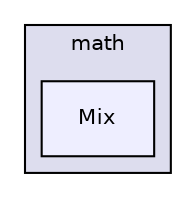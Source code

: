 digraph "shaderComp/printers/math/Mix" {
  compound=true
  node [ fontsize="10", fontname="Helvetica"];
  edge [ labelfontsize="10", labelfontname="Helvetica"];
  subgraph clusterdir_39eb4419e4bca65043109219ed7b6dd1 {
    graph [ bgcolor="#ddddee", pencolor="black", label="math" fontname="Helvetica", fontsize="10", URL="dir_39eb4419e4bca65043109219ed7b6dd1.html"]
  dir_d9a6d2fbf4c62c604873191b34d2af95 [shape=box, label="Mix", style="filled", fillcolor="#eeeeff", pencolor="black", URL="dir_d9a6d2fbf4c62c604873191b34d2af95.html"];
  }
}
